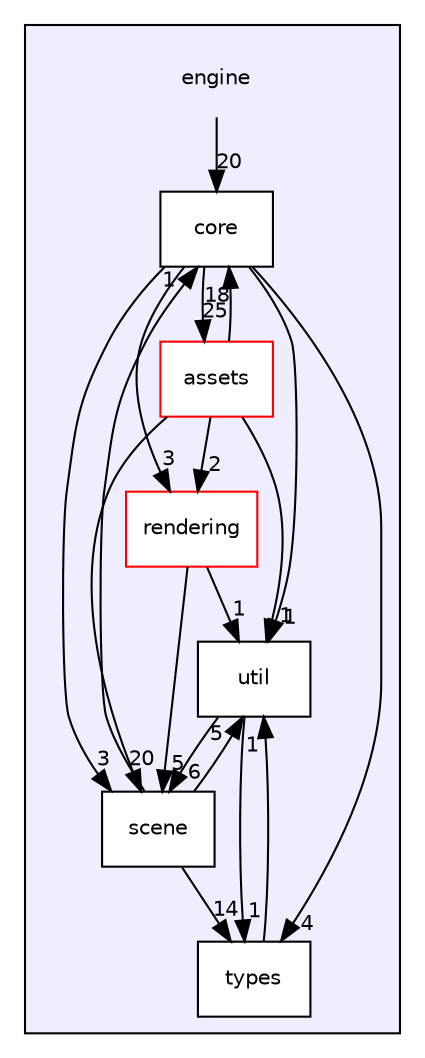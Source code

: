 digraph "C:/Users/Jose/Documents/Projects/VCTRenderer/engine" {
  compound=true
  node [ fontsize="10", fontname="Helvetica"];
  edge [ labelfontsize="10", labelfontname="Helvetica"];
  subgraph clusterdir_996f45160da62e1a3d7f6046fad68f51 {
    graph [ bgcolor="#eeeeff", pencolor="black", label="" URL="dir_996f45160da62e1a3d7f6046fad68f51.html"];
    dir_996f45160da62e1a3d7f6046fad68f51 [shape=plaintext label="engine"];
    dir_0cfde3bc2f7f354d829b8a3c2c206afb [shape=box label="assets" color="red" fillcolor="white" style="filled" URL="dir_0cfde3bc2f7f354d829b8a3c2c206afb.html"];
    dir_a0e47c104ecd6c0b6dccb5f33d071508 [shape=box label="core" color="black" fillcolor="white" style="filled" URL="dir_a0e47c104ecd6c0b6dccb5f33d071508.html"];
    dir_eda65af757018533823b29d4f412de51 [shape=box label="rendering" color="red" fillcolor="white" style="filled" URL="dir_eda65af757018533823b29d4f412de51.html"];
    dir_c4b2e6fa44e5132327cff5b3242dfb0d [shape=box label="scene" color="black" fillcolor="white" style="filled" URL="dir_c4b2e6fa44e5132327cff5b3242dfb0d.html"];
    dir_0ff14c16176a475e770bf3bfd349a648 [shape=box label="types" color="black" fillcolor="white" style="filled" URL="dir_0ff14c16176a475e770bf3bfd349a648.html"];
    dir_e3ae55271edb648fb32b969ad2836458 [shape=box label="util" color="black" fillcolor="white" style="filled" URL="dir_e3ae55271edb648fb32b969ad2836458.html"];
  }
  dir_996f45160da62e1a3d7f6046fad68f51->dir_a0e47c104ecd6c0b6dccb5f33d071508 [headlabel="20", labeldistance=1.5 headhref="dir_000000_000007.html"];
  dir_eda65af757018533823b29d4f412de51->dir_e3ae55271edb648fb32b969ad2836458 [headlabel="1", labeldistance=1.5 headhref="dir_000008_000012.html"];
  dir_eda65af757018533823b29d4f412de51->dir_c4b2e6fa44e5132327cff5b3242dfb0d [headlabel="5", labeldistance=1.5 headhref="dir_000008_000010.html"];
  dir_a0e47c104ecd6c0b6dccb5f33d071508->dir_eda65af757018533823b29d4f412de51 [headlabel="3", labeldistance=1.5 headhref="dir_000007_000008.html"];
  dir_a0e47c104ecd6c0b6dccb5f33d071508->dir_e3ae55271edb648fb32b969ad2836458 [headlabel="1", labeldistance=1.5 headhref="dir_000007_000012.html"];
  dir_a0e47c104ecd6c0b6dccb5f33d071508->dir_c4b2e6fa44e5132327cff5b3242dfb0d [headlabel="3", labeldistance=1.5 headhref="dir_000007_000010.html"];
  dir_a0e47c104ecd6c0b6dccb5f33d071508->dir_0ff14c16176a475e770bf3bfd349a648 [headlabel="4", labeldistance=1.5 headhref="dir_000007_000011.html"];
  dir_a0e47c104ecd6c0b6dccb5f33d071508->dir_0cfde3bc2f7f354d829b8a3c2c206afb [headlabel="25", labeldistance=1.5 headhref="dir_000007_000001.html"];
  dir_e3ae55271edb648fb32b969ad2836458->dir_c4b2e6fa44e5132327cff5b3242dfb0d [headlabel="6", labeldistance=1.5 headhref="dir_000012_000010.html"];
  dir_e3ae55271edb648fb32b969ad2836458->dir_0ff14c16176a475e770bf3bfd349a648 [headlabel="1", labeldistance=1.5 headhref="dir_000012_000011.html"];
  dir_c4b2e6fa44e5132327cff5b3242dfb0d->dir_a0e47c104ecd6c0b6dccb5f33d071508 [headlabel="1", labeldistance=1.5 headhref="dir_000010_000007.html"];
  dir_c4b2e6fa44e5132327cff5b3242dfb0d->dir_e3ae55271edb648fb32b969ad2836458 [headlabel="5", labeldistance=1.5 headhref="dir_000010_000012.html"];
  dir_c4b2e6fa44e5132327cff5b3242dfb0d->dir_0ff14c16176a475e770bf3bfd349a648 [headlabel="14", labeldistance=1.5 headhref="dir_000010_000011.html"];
  dir_0ff14c16176a475e770bf3bfd349a648->dir_e3ae55271edb648fb32b969ad2836458 [headlabel="1", labeldistance=1.5 headhref="dir_000011_000012.html"];
  dir_0cfde3bc2f7f354d829b8a3c2c206afb->dir_eda65af757018533823b29d4f412de51 [headlabel="2", labeldistance=1.5 headhref="dir_000001_000008.html"];
  dir_0cfde3bc2f7f354d829b8a3c2c206afb->dir_a0e47c104ecd6c0b6dccb5f33d071508 [headlabel="18", labeldistance=1.5 headhref="dir_000001_000007.html"];
  dir_0cfde3bc2f7f354d829b8a3c2c206afb->dir_e3ae55271edb648fb32b969ad2836458 [headlabel="1", labeldistance=1.5 headhref="dir_000001_000012.html"];
  dir_0cfde3bc2f7f354d829b8a3c2c206afb->dir_c4b2e6fa44e5132327cff5b3242dfb0d [headlabel="20", labeldistance=1.5 headhref="dir_000001_000010.html"];
}
